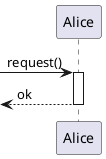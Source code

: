 {
  "sha1": "njfj3jz4pagu4ty4zdftmnlxv8oyl0p",
  "insertion": {
    "when": "2024-06-04T17:28:38.713Z",
    "user": "plantuml@gmail.com"
  }
}
@startuml
autoactivate on
[-> Alice : request()
[<-- Alice : ok
@enduml
